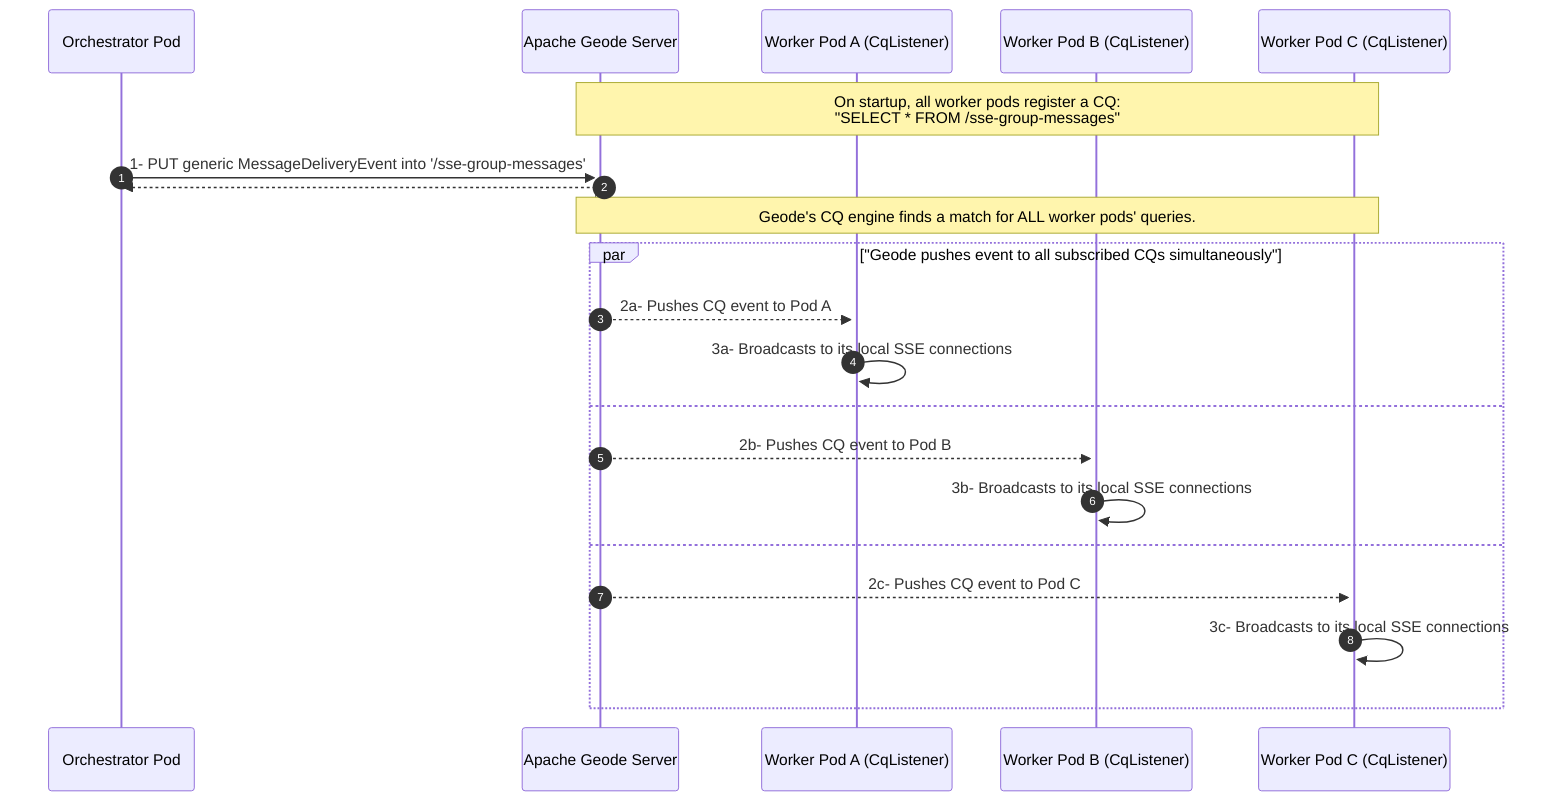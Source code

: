 sequenceDiagram
    autonumber
    participant Orchestrator as Orchestrator Pod
    participant Geode as Apache Geode Server
    participant WorkerA as Worker Pod A (CqListener)
    participant WorkerB as Worker Pod B (CqListener)
    participant WorkerC as Worker Pod C (CqListener)

    Note over Geode, WorkerC: On startup, all worker pods register a CQ:<br/>"SELECT * FROM /sse-group-messages"

    Orchestrator->>+Geode: 1- PUT generic MessageDeliveryEvent into '/sse-group-messages'
    Geode-->>-Orchestrator: 

    Note over Geode, WorkerC: Geode's CQ engine finds a match for ALL worker pods' queries.

    par "Geode pushes event to all subscribed CQs simultaneously"
        Geode-->>+WorkerA: 2a- Pushes CQ event to Pod A
        WorkerA->>WorkerA: 3a- Broadcasts to its local SSE connections
    and
        Geode-->>+WorkerB: 2b- Pushes CQ event to Pod B
        WorkerB->>WorkerB: 3b- Broadcasts to its local SSE connections
    and
        Geode-->>+WorkerC: 2c- Pushes CQ event to Pod C
        WorkerC->>WorkerC: 3c- Broadcasts to its local SSE connections
    end